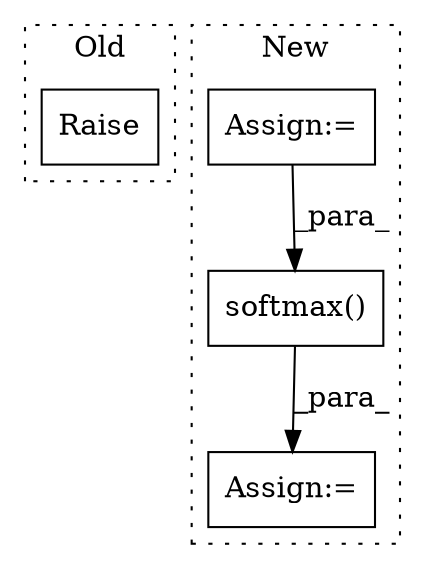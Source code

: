 digraph G {
subgraph cluster0 {
1 [label="Raise" a="91" s="1650" l="6" shape="box"];
label = "Old";
style="dotted";
}
subgraph cluster1 {
2 [label="softmax()" a="75" s="2715,2733" l="14,8" shape="box"];
3 [label="Assign:=" a="68" s="2864" l="3" shape="box"];
4 [label="Assign:=" a="68" s="2677" l="3" shape="box"];
label = "New";
style="dotted";
}
2 -> 3 [label="_para_"];
4 -> 2 [label="_para_"];
}
